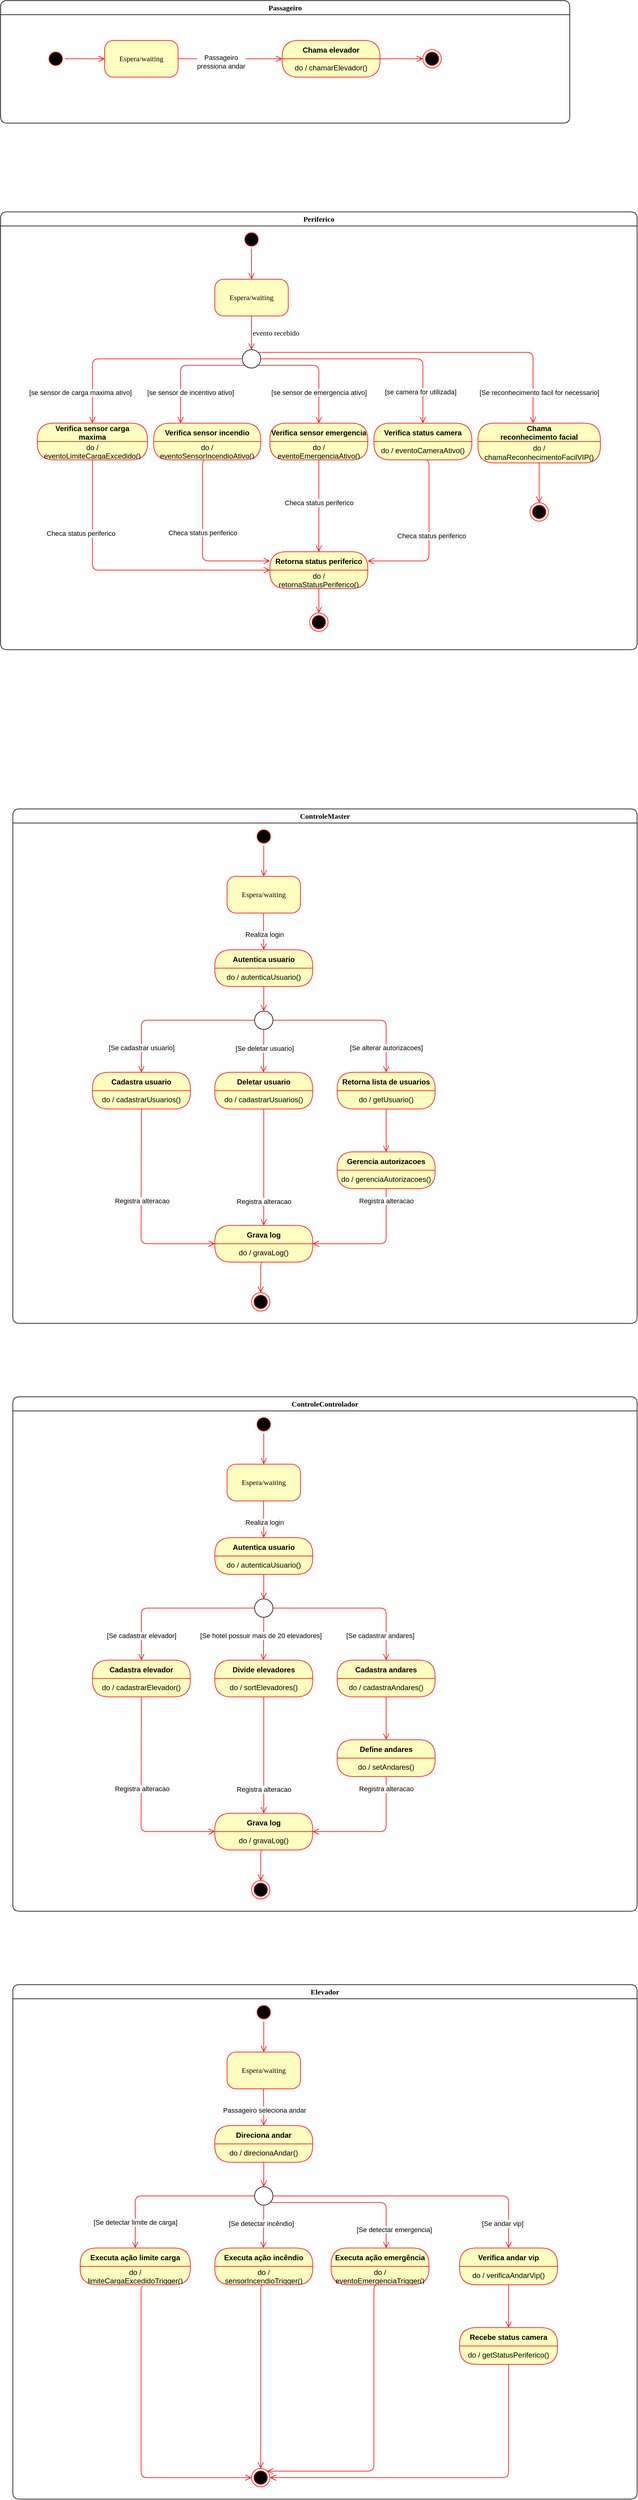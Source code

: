 <mxfile version="20.5.3" type="github">
  <diagram name="Page-1" id="58cdce13-f638-feb5-8d6f-7d28b1aa9fa0">
    <mxGraphModel dx="1580" dy="873" grid="1" gridSize="10" guides="1" tooltips="1" connect="1" arrows="1" fold="1" page="1" pageScale="1" pageWidth="1100" pageHeight="850" background="none" math="0" shadow="0">
      <root>
        <mxCell id="0" />
        <mxCell id="1" parent="0" />
        <mxCell id="2a3bc250acf0617d-7" value="Passageiro" style="swimlane;whiteSpace=wrap;html=1;rounded=1;shadow=0;comic=0;labelBackgroundColor=none;strokeWidth=1;fontFamily=Verdana;fontSize=12;align=center;" parent="1" vertex="1">
          <mxGeometry x="30" y="80" width="930" height="200" as="geometry" />
        </mxCell>
        <mxCell id="3cde6dad864a17aa-10" style="edgeStyle=elbowEdgeStyle;html=1;labelBackgroundColor=none;endArrow=open;endSize=8;strokeColor=#ff0000;fontFamily=Verdana;fontSize=12;align=left;entryX=0;entryY=0;entryDx=0;entryDy=0;exitX=1;exitY=0.5;exitDx=0;exitDy=0;" parent="2a3bc250acf0617d-7" source="382b91b5511bd0f7-8" target="5N1Jh_mJcGzB7-IhU5iu-3" edge="1">
          <mxGeometry relative="1" as="geometry">
            <mxPoint x="460" y="95" as="targetPoint" />
          </mxGeometry>
        </mxCell>
        <mxCell id="5N1Jh_mJcGzB7-IhU5iu-5" value="Passageiro&lt;br&gt;pressiona andar" style="edgeLabel;html=1;align=center;verticalAlign=middle;resizable=0;points=[];" vertex="1" connectable="0" parent="3cde6dad864a17aa-10">
          <mxGeometry x="-0.36" y="-4" relative="1" as="geometry">
            <mxPoint x="15" y="1" as="offset" />
          </mxGeometry>
        </mxCell>
        <mxCell id="382b91b5511bd0f7-8" value="Espera/waiting" style="rounded=1;whiteSpace=wrap;html=1;arcSize=24;fillColor=#ffffc0;strokeColor=#ff0000;shadow=0;comic=0;labelBackgroundColor=none;fontFamily=Verdana;fontSize=12;fontColor=#000000;align=center;" parent="2a3bc250acf0617d-7" vertex="1">
          <mxGeometry x="170" y="65" width="120" height="60" as="geometry" />
        </mxCell>
        <mxCell id="24f968d109e7d6b4-3" value="" style="ellipse;html=1;shape=endState;fillColor=#000000;strokeColor=#ff0000;rounded=1;shadow=0;comic=0;labelBackgroundColor=none;fontFamily=Verdana;fontSize=12;fontColor=#000000;align=center;" parent="2a3bc250acf0617d-7" vertex="1">
          <mxGeometry x="690" y="80" width="30" height="30" as="geometry" />
        </mxCell>
        <mxCell id="3cde6dad864a17aa-9" style="edgeStyle=elbowEdgeStyle;html=1;labelBackgroundColor=none;endArrow=open;endSize=8;strokeColor=#ff0000;fontFamily=Verdana;fontSize=12;align=left;" parent="2a3bc250acf0617d-7" source="2a3bc250acf0617d-3" target="382b91b5511bd0f7-8" edge="1">
          <mxGeometry relative="1" as="geometry" />
        </mxCell>
        <mxCell id="2a3bc250acf0617d-3" value="" style="ellipse;html=1;shape=startState;fillColor=#000000;strokeColor=#ff0000;rounded=1;shadow=0;comic=0;labelBackgroundColor=none;fontFamily=Verdana;fontSize=12;fontColor=#000000;align=center;direction=south;" parent="2a3bc250acf0617d-7" vertex="1">
          <mxGeometry x="75" y="80" width="30" height="30" as="geometry" />
        </mxCell>
        <mxCell id="3cde6dad864a17aa-12" style="edgeStyle=elbowEdgeStyle;html=1;labelBackgroundColor=none;endArrow=open;endSize=8;strokeColor=#ff0000;fontFamily=Verdana;fontSize=12;align=left;exitX=1;exitY=0;exitDx=0;exitDy=0;" parent="2a3bc250acf0617d-7" source="5N1Jh_mJcGzB7-IhU5iu-3" target="24f968d109e7d6b4-3" edge="1">
          <mxGeometry relative="1" as="geometry">
            <mxPoint x="820" y="95" as="sourcePoint" />
          </mxGeometry>
        </mxCell>
        <mxCell id="5N1Jh_mJcGzB7-IhU5iu-2" value="Chama elevador" style="swimlane;fontStyle=1;align=center;verticalAlign=middle;childLayout=stackLayout;horizontal=1;startSize=30;horizontalStack=0;resizeParent=0;resizeLast=1;container=0;fontColor=#000000;collapsible=0;rounded=1;arcSize=30;strokeColor=#ff0000;fillColor=#ffffc0;swimlaneFillColor=#ffffc0;dropTarget=0;" vertex="1" parent="2a3bc250acf0617d-7">
          <mxGeometry x="460" y="65" width="160" height="60" as="geometry" />
        </mxCell>
        <mxCell id="5N1Jh_mJcGzB7-IhU5iu-3" value="do / chamarElevador()" style="text;html=1;strokeColor=none;fillColor=none;align=center;verticalAlign=middle;spacingLeft=4;spacingRight=4;whiteSpace=wrap;overflow=hidden;rotatable=0;fontColor=#000000;" vertex="1" parent="5N1Jh_mJcGzB7-IhU5iu-2">
          <mxGeometry y="30" width="160" height="30" as="geometry" />
        </mxCell>
        <mxCell id="5N1Jh_mJcGzB7-IhU5iu-7" value="Periferico" style="swimlane;whiteSpace=wrap;html=1;rounded=1;shadow=0;comic=0;labelBackgroundColor=none;strokeWidth=1;fontFamily=Verdana;fontSize=12;align=center;" vertex="1" parent="1">
          <mxGeometry x="30" y="425" width="1040" height="715" as="geometry" />
        </mxCell>
        <mxCell id="5N1Jh_mJcGzB7-IhU5iu-10" value="Espera/waiting" style="rounded=1;whiteSpace=wrap;html=1;arcSize=24;fillColor=#ffffc0;strokeColor=#ff0000;shadow=0;comic=0;labelBackgroundColor=none;fontFamily=Verdana;fontSize=12;fontColor=#000000;align=center;" vertex="1" parent="5N1Jh_mJcGzB7-IhU5iu-7">
          <mxGeometry x="350" y="110" width="120" height="60" as="geometry" />
        </mxCell>
        <mxCell id="5N1Jh_mJcGzB7-IhU5iu-12" style="edgeStyle=elbowEdgeStyle;html=1;labelBackgroundColor=none;endArrow=open;endSize=8;strokeColor=#ff0000;fontFamily=Verdana;fontSize=12;align=left;" edge="1" parent="5N1Jh_mJcGzB7-IhU5iu-7" source="5N1Jh_mJcGzB7-IhU5iu-13" target="5N1Jh_mJcGzB7-IhU5iu-10">
          <mxGeometry relative="1" as="geometry" />
        </mxCell>
        <mxCell id="5N1Jh_mJcGzB7-IhU5iu-13" value="" style="ellipse;html=1;shape=startState;fillColor=#000000;strokeColor=#ff0000;rounded=1;shadow=0;comic=0;labelBackgroundColor=none;fontFamily=Verdana;fontSize=12;fontColor=#000000;align=center;direction=south;" vertex="1" parent="5N1Jh_mJcGzB7-IhU5iu-7">
          <mxGeometry x="395" y="30" width="30" height="30" as="geometry" />
        </mxCell>
        <mxCell id="5N1Jh_mJcGzB7-IhU5iu-17" value="evento recebido" style="edgeStyle=elbowEdgeStyle;html=1;labelBackgroundColor=none;endArrow=open;endSize=8;strokeColor=#ff0000;fontFamily=Verdana;fontSize=12;align=left;exitX=0.5;exitY=1;exitDx=0;exitDy=0;entryX=0.5;entryY=0;entryDx=0;entryDy=0;" edge="1" parent="5N1Jh_mJcGzB7-IhU5iu-7" source="5N1Jh_mJcGzB7-IhU5iu-10" target="5N1Jh_mJcGzB7-IhU5iu-20">
          <mxGeometry relative="1" as="geometry">
            <mxPoint x="409.5" y="190" as="sourcePoint" />
            <mxPoint x="409.5" y="240" as="targetPoint" />
            <mxPoint as="offset" />
          </mxGeometry>
        </mxCell>
        <mxCell id="5N1Jh_mJcGzB7-IhU5iu-20" value="" style="ellipse;whiteSpace=wrap;html=1;aspect=fixed;" vertex="1" parent="5N1Jh_mJcGzB7-IhU5iu-7">
          <mxGeometry x="395" y="225" width="30" height="30" as="geometry" />
        </mxCell>
        <mxCell id="5N1Jh_mJcGzB7-IhU5iu-21" style="edgeStyle=elbowEdgeStyle;html=1;labelBackgroundColor=none;endArrow=open;endSize=8;strokeColor=#ff0000;fontFamily=Verdana;fontSize=12;align=left;exitX=0;exitY=0.5;exitDx=0;exitDy=0;entryX=0.5;entryY=0;entryDx=0;entryDy=0;" edge="1" parent="5N1Jh_mJcGzB7-IhU5iu-7" source="5N1Jh_mJcGzB7-IhU5iu-20" target="5N1Jh_mJcGzB7-IhU5iu-25">
          <mxGeometry relative="1" as="geometry">
            <mxPoint x="250" y="212.5" as="sourcePoint" />
            <mxPoint x="260" y="285" as="targetPoint" />
            <Array as="points">
              <mxPoint x="150" y="295" />
            </Array>
          </mxGeometry>
        </mxCell>
        <mxCell id="5N1Jh_mJcGzB7-IhU5iu-33" value="[se sensor de carga maxima ativo]" style="edgeLabel;html=1;align=center;verticalAlign=middle;resizable=0;points=[];" vertex="1" connectable="0" parent="5N1Jh_mJcGzB7-IhU5iu-21">
          <mxGeometry x="0.485" y="-1" relative="1" as="geometry">
            <mxPoint x="-19" y="40" as="offset" />
          </mxGeometry>
        </mxCell>
        <mxCell id="5N1Jh_mJcGzB7-IhU5iu-22" style="edgeStyle=elbowEdgeStyle;html=1;labelBackgroundColor=none;endArrow=open;endSize=8;strokeColor=#ff0000;fontFamily=Verdana;fontSize=12;align=left;exitX=1;exitY=0.5;exitDx=0;exitDy=0;entryX=0.5;entryY=0;entryDx=0;entryDy=0;" edge="1" parent="5N1Jh_mJcGzB7-IhU5iu-7" source="5N1Jh_mJcGzB7-IhU5iu-20" target="5N1Jh_mJcGzB7-IhU5iu-31">
          <mxGeometry relative="1" as="geometry">
            <mxPoint x="510" y="255" as="sourcePoint" />
            <mxPoint x="700" y="335" as="targetPoint" />
            <Array as="points">
              <mxPoint x="690" y="245" />
            </Array>
          </mxGeometry>
        </mxCell>
        <mxCell id="5N1Jh_mJcGzB7-IhU5iu-23" style="edgeStyle=elbowEdgeStyle;html=1;labelBackgroundColor=none;endArrow=open;endSize=8;strokeColor=#ff0000;fontFamily=Verdana;fontSize=12;align=left;exitX=0;exitY=1;exitDx=0;exitDy=0;entryX=0.25;entryY=0;entryDx=0;entryDy=0;" edge="1" parent="5N1Jh_mJcGzB7-IhU5iu-7" source="5N1Jh_mJcGzB7-IhU5iu-20" target="5N1Jh_mJcGzB7-IhU5iu-27">
          <mxGeometry relative="1" as="geometry">
            <mxPoint x="360" y="275" as="sourcePoint" />
            <mxPoint x="350" y="335" as="targetPoint" />
            <Array as="points">
              <mxPoint x="294" y="305" />
            </Array>
          </mxGeometry>
        </mxCell>
        <mxCell id="5N1Jh_mJcGzB7-IhU5iu-24" style="edgeStyle=elbowEdgeStyle;html=1;labelBackgroundColor=none;endArrow=open;endSize=8;strokeColor=#ff0000;fontFamily=Verdana;fontSize=12;align=left;exitX=1;exitY=1;exitDx=0;exitDy=0;entryX=0.5;entryY=0;entryDx=0;entryDy=0;" edge="1" parent="5N1Jh_mJcGzB7-IhU5iu-7" source="5N1Jh_mJcGzB7-IhU5iu-20" target="5N1Jh_mJcGzB7-IhU5iu-29">
          <mxGeometry relative="1" as="geometry">
            <mxPoint x="450" y="275" as="sourcePoint" />
            <mxPoint x="450" y="330" as="targetPoint" />
            <Array as="points">
              <mxPoint x="520" y="295" />
            </Array>
          </mxGeometry>
        </mxCell>
        <mxCell id="5N1Jh_mJcGzB7-IhU5iu-25" value="Verifica sensor carga&#xa;maxima" style="swimlane;fontStyle=1;align=center;verticalAlign=middle;childLayout=stackLayout;horizontal=1;startSize=30;horizontalStack=0;resizeParent=0;resizeLast=1;container=0;fontColor=#000000;collapsible=0;rounded=1;arcSize=30;strokeColor=#ff0000;fillColor=#ffffc0;swimlaneFillColor=#ffffc0;dropTarget=0;" vertex="1" parent="5N1Jh_mJcGzB7-IhU5iu-7">
          <mxGeometry x="60" y="345" width="180" height="60" as="geometry" />
        </mxCell>
        <mxCell id="5N1Jh_mJcGzB7-IhU5iu-26" value="do / eventoLimiteCargaExcedido()" style="text;html=1;strokeColor=none;fillColor=none;align=center;verticalAlign=middle;spacingLeft=4;spacingRight=4;whiteSpace=wrap;overflow=hidden;rotatable=0;fontColor=#000000;" vertex="1" parent="5N1Jh_mJcGzB7-IhU5iu-25">
          <mxGeometry y="30" width="180" height="30" as="geometry" />
        </mxCell>
        <mxCell id="5N1Jh_mJcGzB7-IhU5iu-27" value="Verifica sensor incendio" style="swimlane;fontStyle=1;align=center;verticalAlign=middle;childLayout=stackLayout;horizontal=1;startSize=30;horizontalStack=0;resizeParent=0;resizeLast=1;container=0;fontColor=#000000;collapsible=0;rounded=1;arcSize=30;strokeColor=#ff0000;fillColor=#ffffc0;swimlaneFillColor=#ffffc0;dropTarget=0;" vertex="1" parent="5N1Jh_mJcGzB7-IhU5iu-7">
          <mxGeometry x="250" y="345" width="175" height="60" as="geometry" />
        </mxCell>
        <mxCell id="5N1Jh_mJcGzB7-IhU5iu-28" value="do / eventoSensorIncendioAtivo()" style="text;html=1;strokeColor=none;fillColor=none;align=center;verticalAlign=middle;spacingLeft=4;spacingRight=4;whiteSpace=wrap;overflow=hidden;rotatable=0;fontColor=#000000;" vertex="1" parent="5N1Jh_mJcGzB7-IhU5iu-27">
          <mxGeometry y="30" width="175" height="30" as="geometry" />
        </mxCell>
        <mxCell id="5N1Jh_mJcGzB7-IhU5iu-29" value="Verifica sensor emergencia" style="swimlane;fontStyle=1;align=center;verticalAlign=middle;childLayout=stackLayout;horizontal=1;startSize=30;horizontalStack=0;resizeParent=0;resizeLast=1;container=0;fontColor=#000000;collapsible=0;rounded=1;arcSize=30;strokeColor=#ff0000;fillColor=#ffffc0;swimlaneFillColor=#ffffc0;dropTarget=0;" vertex="1" parent="5N1Jh_mJcGzB7-IhU5iu-7">
          <mxGeometry x="440" y="345" width="160" height="60" as="geometry" />
        </mxCell>
        <mxCell id="5N1Jh_mJcGzB7-IhU5iu-30" value="do / eventoEmergenciaAtivo()" style="text;html=1;strokeColor=none;fillColor=none;align=center;verticalAlign=middle;spacingLeft=4;spacingRight=4;whiteSpace=wrap;overflow=hidden;rotatable=0;fontColor=#000000;" vertex="1" parent="5N1Jh_mJcGzB7-IhU5iu-29">
          <mxGeometry y="30" width="160" height="30" as="geometry" />
        </mxCell>
        <mxCell id="5N1Jh_mJcGzB7-IhU5iu-31" value="Verifica status camera" style="swimlane;fontStyle=1;align=center;verticalAlign=middle;childLayout=stackLayout;horizontal=1;startSize=30;horizontalStack=0;resizeParent=0;resizeLast=1;container=0;fontColor=#000000;collapsible=0;rounded=1;arcSize=30;strokeColor=#ff0000;fillColor=#ffffc0;swimlaneFillColor=#ffffc0;dropTarget=0;" vertex="1" parent="5N1Jh_mJcGzB7-IhU5iu-7">
          <mxGeometry x="610" y="345" width="160" height="60" as="geometry" />
        </mxCell>
        <mxCell id="5N1Jh_mJcGzB7-IhU5iu-32" value="do / eventoCameraAtivo()" style="text;html=1;strokeColor=none;fillColor=none;align=center;verticalAlign=middle;spacingLeft=4;spacingRight=4;whiteSpace=wrap;overflow=hidden;rotatable=0;fontColor=#000000;" vertex="1" parent="5N1Jh_mJcGzB7-IhU5iu-31">
          <mxGeometry y="30" width="160" height="30" as="geometry" />
        </mxCell>
        <mxCell id="5N1Jh_mJcGzB7-IhU5iu-34" value="[se sensor de incentivo ativo]" style="edgeLabel;html=1;align=center;verticalAlign=middle;resizable=0;points=[];" vertex="1" connectable="0" parent="5N1Jh_mJcGzB7-IhU5iu-7">
          <mxGeometry x="310" y="295" as="geometry" />
        </mxCell>
        <mxCell id="5N1Jh_mJcGzB7-IhU5iu-35" value="[se sensor de emergencia ativo]" style="edgeLabel;html=1;align=center;verticalAlign=middle;resizable=0;points=[];" vertex="1" connectable="0" parent="5N1Jh_mJcGzB7-IhU5iu-7">
          <mxGeometry x="520" y="295" as="geometry" />
        </mxCell>
        <mxCell id="5N1Jh_mJcGzB7-IhU5iu-36" value="[se camera for utilizada]" style="edgeLabel;html=1;align=center;verticalAlign=middle;resizable=0;points=[];" vertex="1" connectable="0" parent="5N1Jh_mJcGzB7-IhU5iu-7">
          <mxGeometry x="670" y="255" as="geometry">
            <mxPoint x="16" y="39" as="offset" />
          </mxGeometry>
        </mxCell>
        <mxCell id="5N1Jh_mJcGzB7-IhU5iu-37" style="edgeStyle=elbowEdgeStyle;html=1;labelBackgroundColor=none;endArrow=open;endSize=8;strokeColor=#ff0000;fontFamily=Verdana;fontSize=12;align=left;exitX=0.5;exitY=1;exitDx=0;exitDy=0;entryX=0;entryY=0;entryDx=0;entryDy=0;" edge="1" parent="5N1Jh_mJcGzB7-IhU5iu-7" source="5N1Jh_mJcGzB7-IhU5iu-26" target="5N1Jh_mJcGzB7-IhU5iu-47">
          <mxGeometry relative="1" as="geometry">
            <mxPoint x="160" y="445" as="sourcePoint" />
            <mxPoint x="150" y="555" as="targetPoint" />
            <Array as="points">
              <mxPoint x="150" y="515" />
            </Array>
          </mxGeometry>
        </mxCell>
        <mxCell id="5N1Jh_mJcGzB7-IhU5iu-132" value="Checa status periferico" style="edgeLabel;html=1;align=center;verticalAlign=middle;resizable=0;points=[];" vertex="1" connectable="0" parent="5N1Jh_mJcGzB7-IhU5iu-37">
          <mxGeometry x="-0.16" y="-2" relative="1" as="geometry">
            <mxPoint x="-37" y="-62" as="offset" />
          </mxGeometry>
        </mxCell>
        <mxCell id="5N1Jh_mJcGzB7-IhU5iu-38" style="edgeStyle=elbowEdgeStyle;html=1;labelBackgroundColor=none;endArrow=open;endSize=8;strokeColor=#ff0000;fontFamily=Verdana;fontSize=12;align=left;exitX=0.5;exitY=1;exitDx=0;exitDy=0;entryX=0;entryY=0.25;entryDx=0;entryDy=0;" edge="1" parent="5N1Jh_mJcGzB7-IhU5iu-7" source="5N1Jh_mJcGzB7-IhU5iu-28" target="5N1Jh_mJcGzB7-IhU5iu-46">
          <mxGeometry relative="1" as="geometry">
            <mxPoint x="350" y="405" as="sourcePoint" />
            <mxPoint x="337.5" y="555" as="targetPoint" />
            <Array as="points">
              <mxPoint x="330" y="495" />
            </Array>
          </mxGeometry>
        </mxCell>
        <mxCell id="5N1Jh_mJcGzB7-IhU5iu-133" value="Checa status periferico" style="edgeLabel;html=1;align=center;verticalAlign=middle;resizable=0;points=[];" vertex="1" connectable="0" parent="5N1Jh_mJcGzB7-IhU5iu-38">
          <mxGeometry x="-0.172" y="4" relative="1" as="geometry">
            <mxPoint x="-4" y="9" as="offset" />
          </mxGeometry>
        </mxCell>
        <mxCell id="5N1Jh_mJcGzB7-IhU5iu-39" style="edgeStyle=elbowEdgeStyle;html=1;labelBackgroundColor=none;endArrow=open;endSize=8;strokeColor=#ff0000;fontFamily=Verdana;fontSize=12;align=left;exitX=0.5;exitY=1;exitDx=0;exitDy=0;entryX=0.5;entryY=0;entryDx=0;entryDy=0;" edge="1" parent="5N1Jh_mJcGzB7-IhU5iu-7" source="5N1Jh_mJcGzB7-IhU5iu-30" target="5N1Jh_mJcGzB7-IhU5iu-46">
          <mxGeometry relative="1" as="geometry">
            <mxPoint x="530" y="405" as="sourcePoint" />
            <mxPoint x="520" y="535" as="targetPoint" />
          </mxGeometry>
        </mxCell>
        <mxCell id="5N1Jh_mJcGzB7-IhU5iu-134" value="Checa status periferico" style="edgeLabel;html=1;align=center;verticalAlign=middle;resizable=0;points=[];" vertex="1" connectable="0" parent="5N1Jh_mJcGzB7-IhU5iu-39">
          <mxGeometry x="-0.227" relative="1" as="geometry">
            <mxPoint y="12" as="offset" />
          </mxGeometry>
        </mxCell>
        <mxCell id="5N1Jh_mJcGzB7-IhU5iu-40" style="edgeStyle=elbowEdgeStyle;html=1;labelBackgroundColor=none;endArrow=open;endSize=8;strokeColor=#ff0000;fontFamily=Verdana;fontSize=12;align=left;exitX=0.5;exitY=1;exitDx=0;exitDy=0;entryX=1;entryY=0.25;entryDx=0;entryDy=0;" edge="1" parent="5N1Jh_mJcGzB7-IhU5iu-7" source="5N1Jh_mJcGzB7-IhU5iu-32" target="5N1Jh_mJcGzB7-IhU5iu-46">
          <mxGeometry relative="1" as="geometry">
            <mxPoint x="700" y="415" as="sourcePoint" />
            <mxPoint x="700" y="555" as="targetPoint" />
            <Array as="points">
              <mxPoint x="700" y="485" />
            </Array>
          </mxGeometry>
        </mxCell>
        <mxCell id="5N1Jh_mJcGzB7-IhU5iu-135" value="Checa status periferico" style="edgeLabel;html=1;align=center;verticalAlign=middle;resizable=0;points=[];" vertex="1" connectable="0" parent="5N1Jh_mJcGzB7-IhU5iu-40">
          <mxGeometry x="-0.025" y="4" relative="1" as="geometry">
            <mxPoint as="offset" />
          </mxGeometry>
        </mxCell>
        <mxCell id="5N1Jh_mJcGzB7-IhU5iu-46" value="Retorna status periferico" style="swimlane;fontStyle=1;align=center;verticalAlign=middle;childLayout=stackLayout;horizontal=1;startSize=30;horizontalStack=0;resizeParent=0;resizeLast=1;container=0;fontColor=#000000;collapsible=0;rounded=1;arcSize=30;strokeColor=#ff0000;fillColor=#ffffc0;swimlaneFillColor=#ffffc0;dropTarget=0;" vertex="1" parent="5N1Jh_mJcGzB7-IhU5iu-7">
          <mxGeometry x="440" y="555" width="160" height="60" as="geometry" />
        </mxCell>
        <mxCell id="5N1Jh_mJcGzB7-IhU5iu-47" value="do / retornaStatusPeriferico()" style="text;html=1;strokeColor=none;fillColor=none;align=center;verticalAlign=middle;spacingLeft=4;spacingRight=4;whiteSpace=wrap;overflow=hidden;rotatable=0;fontColor=#000000;" vertex="1" parent="5N1Jh_mJcGzB7-IhU5iu-46">
          <mxGeometry y="30" width="160" height="30" as="geometry" />
        </mxCell>
        <mxCell id="5N1Jh_mJcGzB7-IhU5iu-58" value="" style="ellipse;html=1;shape=endState;fillColor=#000000;strokeColor=#ff0000;rounded=1;shadow=0;comic=0;labelBackgroundColor=none;fontFamily=Verdana;fontSize=12;fontColor=#000000;align=center;" vertex="1" parent="5N1Jh_mJcGzB7-IhU5iu-7">
          <mxGeometry x="505" y="655" width="30" height="30" as="geometry" />
        </mxCell>
        <mxCell id="5N1Jh_mJcGzB7-IhU5iu-115" style="edgeStyle=elbowEdgeStyle;html=1;labelBackgroundColor=none;endArrow=open;endSize=8;strokeColor=#ff0000;fontFamily=Verdana;fontSize=12;align=left;entryX=0.5;entryY=0;entryDx=0;entryDy=0;" edge="1" parent="5N1Jh_mJcGzB7-IhU5iu-7">
          <mxGeometry relative="1" as="geometry">
            <mxPoint x="520" y="615" as="sourcePoint" />
            <mxPoint x="519.5" y="655" as="targetPoint" />
            <Array as="points">
              <mxPoint x="520" y="655" />
            </Array>
          </mxGeometry>
        </mxCell>
        <mxCell id="5N1Jh_mJcGzB7-IhU5iu-119" style="edgeStyle=elbowEdgeStyle;html=1;labelBackgroundColor=none;endArrow=open;endSize=8;strokeColor=#ff0000;fontFamily=Verdana;fontSize=12;align=left;entryX=0.5;entryY=0;entryDx=0;entryDy=0;exitX=1;exitY=0;exitDx=0;exitDy=0;" edge="1" parent="5N1Jh_mJcGzB7-IhU5iu-7" source="5N1Jh_mJcGzB7-IhU5iu-20">
          <mxGeometry relative="1" as="geometry">
            <mxPoint x="440" y="215" as="sourcePoint" />
            <mxPoint x="870" y="345" as="targetPoint" />
            <Array as="points">
              <mxPoint x="870" y="229" />
            </Array>
          </mxGeometry>
        </mxCell>
        <mxCell id="5N1Jh_mJcGzB7-IhU5iu-120" value="[Se reconhecimento facil for necessario]" style="edgeLabel;html=1;align=center;verticalAlign=middle;resizable=0;points=[];" vertex="1" connectable="0" parent="5N1Jh_mJcGzB7-IhU5iu-119">
          <mxGeometry x="0.695" y="-1" relative="1" as="geometry">
            <mxPoint x="11" y="36" as="offset" />
          </mxGeometry>
        </mxCell>
        <mxCell id="5N1Jh_mJcGzB7-IhU5iu-127" value="Chama &#xa;reconhecimento facial" style="swimlane;fontStyle=1;align=center;verticalAlign=middle;childLayout=stackLayout;horizontal=1;startSize=30;horizontalStack=0;resizeParent=0;resizeLast=1;container=0;fontColor=#000000;collapsible=0;rounded=1;arcSize=30;strokeColor=#ff0000;fillColor=#ffffc0;swimlaneFillColor=#ffffc0;dropTarget=0;" vertex="1" parent="5N1Jh_mJcGzB7-IhU5iu-7">
          <mxGeometry x="780" y="345" width="200" height="65" as="geometry" />
        </mxCell>
        <mxCell id="5N1Jh_mJcGzB7-IhU5iu-128" value="do / chamaReconhecimentoFacilVIP()" style="text;html=1;strokeColor=none;fillColor=none;align=center;verticalAlign=middle;spacingLeft=4;spacingRight=4;whiteSpace=wrap;overflow=hidden;rotatable=0;fontColor=#000000;" vertex="1" parent="5N1Jh_mJcGzB7-IhU5iu-127">
          <mxGeometry y="30" width="200" height="35" as="geometry" />
        </mxCell>
        <mxCell id="5N1Jh_mJcGzB7-IhU5iu-131" value="" style="ellipse;html=1;shape=endState;fillColor=#000000;strokeColor=#ff0000;rounded=1;shadow=0;comic=0;labelBackgroundColor=none;fontFamily=Verdana;fontSize=12;fontColor=#000000;align=center;" vertex="1" parent="5N1Jh_mJcGzB7-IhU5iu-7">
          <mxGeometry x="865" y="475" width="30" height="30" as="geometry" />
        </mxCell>
        <mxCell id="5N1Jh_mJcGzB7-IhU5iu-130" style="edgeStyle=elbowEdgeStyle;html=1;labelBackgroundColor=none;endArrow=open;endSize=8;strokeColor=#ff0000;fontFamily=Verdana;fontSize=12;align=left;exitX=0.5;exitY=1;exitDx=0;exitDy=0;" edge="1" parent="1" source="5N1Jh_mJcGzB7-IhU5iu-128">
          <mxGeometry relative="1" as="geometry">
            <mxPoint x="720" y="710" as="sourcePoint" />
            <mxPoint x="910" y="900" as="targetPoint" />
            <Array as="points">
              <mxPoint x="910" y="870" />
            </Array>
          </mxGeometry>
        </mxCell>
        <mxCell id="5N1Jh_mJcGzB7-IhU5iu-138" value="ControleMaster" style="swimlane;whiteSpace=wrap;html=1;rounded=1;shadow=0;comic=0;labelBackgroundColor=none;strokeWidth=1;fontFamily=Verdana;fontSize=12;align=center;" vertex="1" parent="1">
          <mxGeometry x="50" y="1400" width="1020" height="840" as="geometry" />
        </mxCell>
        <mxCell id="5N1Jh_mJcGzB7-IhU5iu-139" value="Espera/waiting" style="rounded=1;whiteSpace=wrap;html=1;arcSize=24;fillColor=#ffffc0;strokeColor=#ff0000;shadow=0;comic=0;labelBackgroundColor=none;fontFamily=Verdana;fontSize=12;fontColor=#000000;align=center;" vertex="1" parent="5N1Jh_mJcGzB7-IhU5iu-138">
          <mxGeometry x="350" y="110" width="120" height="60" as="geometry" />
        </mxCell>
        <mxCell id="5N1Jh_mJcGzB7-IhU5iu-140" style="edgeStyle=elbowEdgeStyle;html=1;labelBackgroundColor=none;endArrow=open;endSize=8;strokeColor=#ff0000;fontFamily=Verdana;fontSize=12;align=left;" edge="1" parent="5N1Jh_mJcGzB7-IhU5iu-138" source="5N1Jh_mJcGzB7-IhU5iu-141" target="5N1Jh_mJcGzB7-IhU5iu-139">
          <mxGeometry relative="1" as="geometry" />
        </mxCell>
        <mxCell id="5N1Jh_mJcGzB7-IhU5iu-141" value="" style="ellipse;html=1;shape=startState;fillColor=#000000;strokeColor=#ff0000;rounded=1;shadow=0;comic=0;labelBackgroundColor=none;fontFamily=Verdana;fontSize=12;fontColor=#000000;align=center;direction=south;" vertex="1" parent="5N1Jh_mJcGzB7-IhU5iu-138">
          <mxGeometry x="395" y="30" width="30" height="30" as="geometry" />
        </mxCell>
        <mxCell id="5N1Jh_mJcGzB7-IhU5iu-200" value="Autentica usuario" style="swimlane;fontStyle=1;align=center;verticalAlign=middle;childLayout=stackLayout;horizontal=1;startSize=30;horizontalStack=0;resizeParent=0;resizeLast=1;container=0;fontColor=#000000;collapsible=0;rounded=1;arcSize=30;strokeColor=#ff0000;fillColor=#ffffc0;swimlaneFillColor=#ffffc0;dropTarget=0;" vertex="1" parent="5N1Jh_mJcGzB7-IhU5iu-138">
          <mxGeometry x="330" y="230" width="160" height="60" as="geometry" />
        </mxCell>
        <mxCell id="5N1Jh_mJcGzB7-IhU5iu-201" value="do / autenticaUsuario()" style="text;html=1;strokeColor=none;fillColor=none;align=center;verticalAlign=middle;spacingLeft=4;spacingRight=4;whiteSpace=wrap;overflow=hidden;rotatable=0;fontColor=#000000;" vertex="1" parent="5N1Jh_mJcGzB7-IhU5iu-200">
          <mxGeometry y="30" width="160" height="30" as="geometry" />
        </mxCell>
        <mxCell id="5N1Jh_mJcGzB7-IhU5iu-202" style="edgeStyle=elbowEdgeStyle;html=1;labelBackgroundColor=none;endArrow=open;endSize=8;strokeColor=#ff0000;fontFamily=Verdana;fontSize=12;align=left;entryX=0.5;entryY=0;entryDx=0;entryDy=0;" edge="1" parent="5N1Jh_mJcGzB7-IhU5iu-138" target="5N1Jh_mJcGzB7-IhU5iu-200">
          <mxGeometry relative="1" as="geometry">
            <mxPoint x="409.58" y="170" as="sourcePoint" />
            <mxPoint x="409.58" y="220" as="targetPoint" />
          </mxGeometry>
        </mxCell>
        <mxCell id="5N1Jh_mJcGzB7-IhU5iu-203" value="Realiza login" style="edgeLabel;html=1;align=center;verticalAlign=middle;resizable=0;points=[];" vertex="1" connectable="0" parent="5N1Jh_mJcGzB7-IhU5iu-202">
          <mxGeometry x="0.172" y="1" relative="1" as="geometry">
            <mxPoint as="offset" />
          </mxGeometry>
        </mxCell>
        <mxCell id="5N1Jh_mJcGzB7-IhU5iu-205" value="Cadastra usuario" style="swimlane;fontStyle=1;align=center;verticalAlign=middle;childLayout=stackLayout;horizontal=1;startSize=30;horizontalStack=0;resizeParent=0;resizeLast=1;container=0;fontColor=#000000;collapsible=0;rounded=1;arcSize=30;strokeColor=#ff0000;fillColor=#ffffc0;swimlaneFillColor=#ffffc0;dropTarget=0;" vertex="1" parent="5N1Jh_mJcGzB7-IhU5iu-138">
          <mxGeometry x="130" y="430" width="160" height="60" as="geometry" />
        </mxCell>
        <mxCell id="5N1Jh_mJcGzB7-IhU5iu-206" value="do / cadastrarUsuarios()" style="text;html=1;strokeColor=none;fillColor=none;align=center;verticalAlign=middle;spacingLeft=4;spacingRight=4;whiteSpace=wrap;overflow=hidden;rotatable=0;fontColor=#000000;" vertex="1" parent="5N1Jh_mJcGzB7-IhU5iu-205">
          <mxGeometry y="30" width="160" height="30" as="geometry" />
        </mxCell>
        <mxCell id="5N1Jh_mJcGzB7-IhU5iu-210" value="" style="ellipse;whiteSpace=wrap;html=1;aspect=fixed;" vertex="1" parent="5N1Jh_mJcGzB7-IhU5iu-138">
          <mxGeometry x="395" y="330" width="30" height="30" as="geometry" />
        </mxCell>
        <mxCell id="5N1Jh_mJcGzB7-IhU5iu-216" style="edgeStyle=elbowEdgeStyle;html=1;labelBackgroundColor=none;endArrow=open;endSize=8;strokeColor=#ff0000;fontFamily=Verdana;fontSize=12;align=left;" edge="1" parent="5N1Jh_mJcGzB7-IhU5iu-138">
          <mxGeometry relative="1" as="geometry">
            <mxPoint x="410" y="290" as="sourcePoint" />
            <mxPoint x="410" y="330" as="targetPoint" />
          </mxGeometry>
        </mxCell>
        <mxCell id="5N1Jh_mJcGzB7-IhU5iu-218" value="Deletar usuario" style="swimlane;fontStyle=1;align=center;verticalAlign=middle;childLayout=stackLayout;horizontal=1;startSize=30;horizontalStack=0;resizeParent=0;resizeLast=1;container=0;fontColor=#000000;collapsible=0;rounded=1;arcSize=30;strokeColor=#ff0000;fillColor=#ffffc0;swimlaneFillColor=#ffffc0;dropTarget=0;" vertex="1" parent="5N1Jh_mJcGzB7-IhU5iu-138">
          <mxGeometry x="330" y="430" width="160" height="60" as="geometry" />
        </mxCell>
        <mxCell id="5N1Jh_mJcGzB7-IhU5iu-219" value="do / cadastrarUsuarios()" style="text;html=1;strokeColor=none;fillColor=none;align=center;verticalAlign=middle;spacingLeft=4;spacingRight=4;whiteSpace=wrap;overflow=hidden;rotatable=0;fontColor=#000000;" vertex="1" parent="5N1Jh_mJcGzB7-IhU5iu-218">
          <mxGeometry y="30" width="160" height="30" as="geometry" />
        </mxCell>
        <mxCell id="5N1Jh_mJcGzB7-IhU5iu-221" style="edgeStyle=elbowEdgeStyle;html=1;labelBackgroundColor=none;endArrow=open;endSize=8;strokeColor=#ff0000;fontFamily=Verdana;fontSize=12;align=left;entryX=0.5;entryY=0;entryDx=0;entryDy=0;" edge="1" parent="5N1Jh_mJcGzB7-IhU5iu-138" target="5N1Jh_mJcGzB7-IhU5iu-218">
          <mxGeometry relative="1" as="geometry">
            <mxPoint x="410" y="360" as="sourcePoint" />
            <mxPoint x="409.5" y="410" as="targetPoint" />
            <Array as="points">
              <mxPoint x="409.5" y="390" />
            </Array>
          </mxGeometry>
        </mxCell>
        <mxCell id="5N1Jh_mJcGzB7-IhU5iu-222" value="[Se deletar usuario]" style="edgeLabel;html=1;align=center;verticalAlign=middle;resizable=0;points=[];" vertex="1" connectable="0" parent="5N1Jh_mJcGzB7-IhU5iu-221">
          <mxGeometry x="0.49" y="2" relative="1" as="geometry">
            <mxPoint x="-1" y="-22" as="offset" />
          </mxGeometry>
        </mxCell>
        <mxCell id="5N1Jh_mJcGzB7-IhU5iu-204" style="edgeStyle=elbowEdgeStyle;html=1;labelBackgroundColor=none;endArrow=open;endSize=8;strokeColor=#ff0000;fontFamily=Verdana;fontSize=12;align=left;entryX=0.5;entryY=0;entryDx=0;entryDy=0;exitX=0;exitY=0.5;exitDx=0;exitDy=0;" edge="1" parent="5N1Jh_mJcGzB7-IhU5iu-138" source="5N1Jh_mJcGzB7-IhU5iu-210" target="5N1Jh_mJcGzB7-IhU5iu-205">
          <mxGeometry relative="1" as="geometry">
            <mxPoint x="320" y="350" as="sourcePoint" />
            <mxPoint x="230" y="380" as="targetPoint" />
            <Array as="points">
              <mxPoint x="210" y="390" />
            </Array>
          </mxGeometry>
        </mxCell>
        <mxCell id="5N1Jh_mJcGzB7-IhU5iu-207" value="[Se cadastrar usuario]" style="edgeLabel;html=1;align=center;verticalAlign=middle;resizable=0;points=[];" vertex="1" connectable="0" parent="5N1Jh_mJcGzB7-IhU5iu-204">
          <mxGeometry x="0.49" y="2" relative="1" as="geometry">
            <mxPoint x="-2" y="29" as="offset" />
          </mxGeometry>
        </mxCell>
        <mxCell id="5N1Jh_mJcGzB7-IhU5iu-223" style="edgeStyle=elbowEdgeStyle;html=1;labelBackgroundColor=none;endArrow=open;endSize=8;strokeColor=#ff0000;fontFamily=Verdana;fontSize=12;align=left;exitX=1;exitY=0.5;exitDx=0;exitDy=0;entryX=0.5;entryY=0;entryDx=0;entryDy=0;" edge="1" parent="5N1Jh_mJcGzB7-IhU5iu-138" source="5N1Jh_mJcGzB7-IhU5iu-210" target="5N1Jh_mJcGzB7-IhU5iu-225">
          <mxGeometry relative="1" as="geometry">
            <mxPoint x="735" y="360" as="sourcePoint" />
            <mxPoint x="610" y="440" as="targetPoint" />
            <Array as="points">
              <mxPoint x="610" y="380" />
              <mxPoint x="680" y="380" />
              <mxPoint x="550" y="405" />
            </Array>
          </mxGeometry>
        </mxCell>
        <mxCell id="5N1Jh_mJcGzB7-IhU5iu-224" value="[Se alterar autorizacoes]" style="edgeLabel;html=1;align=center;verticalAlign=middle;resizable=0;points=[];" vertex="1" connectable="0" parent="5N1Jh_mJcGzB7-IhU5iu-223">
          <mxGeometry x="0.49" y="2" relative="1" as="geometry">
            <mxPoint x="-2" y="29" as="offset" />
          </mxGeometry>
        </mxCell>
        <mxCell id="5N1Jh_mJcGzB7-IhU5iu-225" value="Retorna lista de usuarios" style="swimlane;fontStyle=1;align=center;verticalAlign=middle;childLayout=stackLayout;horizontal=1;startSize=30;horizontalStack=0;resizeParent=0;resizeLast=1;container=0;fontColor=#000000;collapsible=0;rounded=1;arcSize=30;strokeColor=#ff0000;fillColor=#ffffc0;swimlaneFillColor=#ffffc0;dropTarget=0;" vertex="1" parent="5N1Jh_mJcGzB7-IhU5iu-138">
          <mxGeometry x="530" y="430" width="160" height="60" as="geometry" />
        </mxCell>
        <mxCell id="5N1Jh_mJcGzB7-IhU5iu-226" value="do / getUsuario()" style="text;html=1;strokeColor=none;fillColor=none;align=center;verticalAlign=middle;spacingLeft=4;spacingRight=4;whiteSpace=wrap;overflow=hidden;rotatable=0;fontColor=#000000;" vertex="1" parent="5N1Jh_mJcGzB7-IhU5iu-225">
          <mxGeometry y="30" width="160" height="30" as="geometry" />
        </mxCell>
        <mxCell id="5N1Jh_mJcGzB7-IhU5iu-227" style="edgeStyle=elbowEdgeStyle;html=1;labelBackgroundColor=none;endArrow=open;endSize=8;strokeColor=#ff0000;fontFamily=Verdana;fontSize=12;align=left;exitX=0.5;exitY=1;exitDx=0;exitDy=0;" edge="1" parent="5N1Jh_mJcGzB7-IhU5iu-138" source="5N1Jh_mJcGzB7-IhU5iu-226">
          <mxGeometry relative="1" as="geometry">
            <mxPoint x="609.5" y="510" as="sourcePoint" />
            <mxPoint x="609.5" y="560" as="targetPoint" />
            <Array as="points">
              <mxPoint x="610" y="560" />
            </Array>
          </mxGeometry>
        </mxCell>
        <mxCell id="5N1Jh_mJcGzB7-IhU5iu-229" value="Gerencia autorizacoes" style="swimlane;fontStyle=1;align=center;verticalAlign=middle;childLayout=stackLayout;horizontal=1;startSize=30;horizontalStack=0;resizeParent=0;resizeLast=1;container=0;fontColor=#000000;collapsible=0;rounded=1;arcSize=30;strokeColor=#ff0000;fillColor=#ffffc0;swimlaneFillColor=#ffffc0;dropTarget=0;" vertex="1" parent="5N1Jh_mJcGzB7-IhU5iu-138">
          <mxGeometry x="530" y="560" width="160" height="60" as="geometry" />
        </mxCell>
        <mxCell id="5N1Jh_mJcGzB7-IhU5iu-230" value="do / gerenciaAutorizacoes()" style="text;html=1;strokeColor=none;fillColor=none;align=center;verticalAlign=middle;spacingLeft=4;spacingRight=4;whiteSpace=wrap;overflow=hidden;rotatable=0;fontColor=#000000;" vertex="1" parent="5N1Jh_mJcGzB7-IhU5iu-229">
          <mxGeometry y="30" width="160" height="30" as="geometry" />
        </mxCell>
        <mxCell id="5N1Jh_mJcGzB7-IhU5iu-231" value="Grava log" style="swimlane;fontStyle=1;align=center;verticalAlign=middle;childLayout=stackLayout;horizontal=1;startSize=30;horizontalStack=0;resizeParent=0;resizeLast=1;container=0;fontColor=#000000;collapsible=0;rounded=1;arcSize=30;strokeColor=#ff0000;fillColor=#ffffc0;swimlaneFillColor=#ffffc0;dropTarget=0;" vertex="1" parent="5N1Jh_mJcGzB7-IhU5iu-138">
          <mxGeometry x="330" y="680" width="160" height="60" as="geometry" />
        </mxCell>
        <mxCell id="5N1Jh_mJcGzB7-IhU5iu-232" value="do / gravaLog()" style="text;html=1;strokeColor=none;fillColor=none;align=center;verticalAlign=middle;spacingLeft=4;spacingRight=4;whiteSpace=wrap;overflow=hidden;rotatable=0;fontColor=#000000;" vertex="1" parent="5N1Jh_mJcGzB7-IhU5iu-231">
          <mxGeometry y="30" width="160" height="30" as="geometry" />
        </mxCell>
        <mxCell id="5N1Jh_mJcGzB7-IhU5iu-233" style="edgeStyle=elbowEdgeStyle;html=1;labelBackgroundColor=none;endArrow=open;endSize=8;strokeColor=#ff0000;fontFamily=Verdana;fontSize=12;align=left;exitX=0.5;exitY=1;exitDx=0;exitDy=0;entryX=0.5;entryY=0;entryDx=0;entryDy=0;" edge="1" parent="5N1Jh_mJcGzB7-IhU5iu-138" source="5N1Jh_mJcGzB7-IhU5iu-219" target="5N1Jh_mJcGzB7-IhU5iu-231">
          <mxGeometry relative="1" as="geometry">
            <mxPoint x="410" y="555" as="sourcePoint" />
            <mxPoint x="409.5" y="625" as="targetPoint" />
            <Array as="points">
              <mxPoint x="410" y="680" />
            </Array>
          </mxGeometry>
        </mxCell>
        <mxCell id="5N1Jh_mJcGzB7-IhU5iu-234" value="Registra alteracao" style="edgeLabel;html=1;align=center;verticalAlign=middle;resizable=0;points=[];" vertex="1" connectable="0" parent="5N1Jh_mJcGzB7-IhU5iu-233">
          <mxGeometry x="0.077" y="-1" relative="1" as="geometry">
            <mxPoint x="1" y="48" as="offset" />
          </mxGeometry>
        </mxCell>
        <mxCell id="5N1Jh_mJcGzB7-IhU5iu-236" style="edgeStyle=elbowEdgeStyle;html=1;labelBackgroundColor=none;endArrow=open;endSize=8;strokeColor=#ff0000;fontFamily=Verdana;fontSize=12;align=left;exitX=0.5;exitY=1;exitDx=0;exitDy=0;entryX=0;entryY=0;entryDx=0;entryDy=0;" edge="1" parent="5N1Jh_mJcGzB7-IhU5iu-138" source="5N1Jh_mJcGzB7-IhU5iu-206" target="5N1Jh_mJcGzB7-IhU5iu-232">
          <mxGeometry relative="1" as="geometry">
            <mxPoint x="209.5" y="510" as="sourcePoint" />
            <mxPoint x="209.5" y="700" as="targetPoint" />
            <Array as="points">
              <mxPoint x="209.5" y="700" />
            </Array>
          </mxGeometry>
        </mxCell>
        <mxCell id="5N1Jh_mJcGzB7-IhU5iu-237" value="Registra alteracao" style="edgeLabel;html=1;align=center;verticalAlign=middle;resizable=0;points=[];" vertex="1" connectable="0" parent="5N1Jh_mJcGzB7-IhU5iu-236">
          <mxGeometry x="0.077" y="-1" relative="1" as="geometry">
            <mxPoint x="2" y="-33" as="offset" />
          </mxGeometry>
        </mxCell>
        <mxCell id="5N1Jh_mJcGzB7-IhU5iu-238" style="edgeStyle=elbowEdgeStyle;html=1;labelBackgroundColor=none;endArrow=open;endSize=8;strokeColor=#ff0000;fontFamily=Verdana;fontSize=12;align=left;entryX=1;entryY=0;entryDx=0;entryDy=0;exitX=0.5;exitY=1;exitDx=0;exitDy=0;" edge="1" parent="5N1Jh_mJcGzB7-IhU5iu-138" source="5N1Jh_mJcGzB7-IhU5iu-230" target="5N1Jh_mJcGzB7-IhU5iu-232">
          <mxGeometry relative="1" as="geometry">
            <mxPoint x="610" y="630" as="sourcePoint" />
            <mxPoint x="730.5" y="835" as="targetPoint" />
            <Array as="points">
              <mxPoint x="610" y="680" />
            </Array>
          </mxGeometry>
        </mxCell>
        <mxCell id="5N1Jh_mJcGzB7-IhU5iu-239" value="Registra alteracao" style="edgeLabel;html=1;align=center;verticalAlign=middle;resizable=0;points=[];" vertex="1" connectable="0" parent="5N1Jh_mJcGzB7-IhU5iu-238">
          <mxGeometry x="0.077" y="-1" relative="1" as="geometry">
            <mxPoint x="23" y="-69" as="offset" />
          </mxGeometry>
        </mxCell>
        <mxCell id="5N1Jh_mJcGzB7-IhU5iu-240" value="" style="ellipse;html=1;shape=endState;fillColor=#000000;strokeColor=#ff0000;rounded=1;shadow=0;comic=0;labelBackgroundColor=none;fontFamily=Verdana;fontSize=12;fontColor=#000000;align=center;" vertex="1" parent="5N1Jh_mJcGzB7-IhU5iu-138">
          <mxGeometry x="390" y="790" width="30" height="30" as="geometry" />
        </mxCell>
        <mxCell id="5N1Jh_mJcGzB7-IhU5iu-241" style="edgeStyle=elbowEdgeStyle;html=1;labelBackgroundColor=none;endArrow=open;endSize=8;strokeColor=#ff0000;fontFamily=Verdana;fontSize=12;align=left;entryX=0.5;entryY=0;entryDx=0;entryDy=0;exitX=0.5;exitY=1;exitDx=0;exitDy=0;" edge="1" parent="5N1Jh_mJcGzB7-IhU5iu-138" source="5N1Jh_mJcGzB7-IhU5iu-232" target="5N1Jh_mJcGzB7-IhU5iu-240">
          <mxGeometry relative="1" as="geometry">
            <mxPoint x="405" y="750" as="sourcePoint" />
            <mxPoint x="404.5" y="790" as="targetPoint" />
            <Array as="points">
              <mxPoint x="405" y="790" />
            </Array>
          </mxGeometry>
        </mxCell>
        <mxCell id="5N1Jh_mJcGzB7-IhU5iu-242" value="ControleControlador" style="swimlane;whiteSpace=wrap;html=1;rounded=1;shadow=0;comic=0;labelBackgroundColor=none;strokeWidth=1;fontFamily=Verdana;fontSize=12;align=center;" vertex="1" parent="1">
          <mxGeometry x="50" y="2360" width="1020" height="840" as="geometry" />
        </mxCell>
        <mxCell id="5N1Jh_mJcGzB7-IhU5iu-243" value="Espera/waiting" style="rounded=1;whiteSpace=wrap;html=1;arcSize=24;fillColor=#ffffc0;strokeColor=#ff0000;shadow=0;comic=0;labelBackgroundColor=none;fontFamily=Verdana;fontSize=12;fontColor=#000000;align=center;" vertex="1" parent="5N1Jh_mJcGzB7-IhU5iu-242">
          <mxGeometry x="350" y="110" width="120" height="60" as="geometry" />
        </mxCell>
        <mxCell id="5N1Jh_mJcGzB7-IhU5iu-244" style="edgeStyle=elbowEdgeStyle;html=1;labelBackgroundColor=none;endArrow=open;endSize=8;strokeColor=#ff0000;fontFamily=Verdana;fontSize=12;align=left;" edge="1" parent="5N1Jh_mJcGzB7-IhU5iu-242" source="5N1Jh_mJcGzB7-IhU5iu-245" target="5N1Jh_mJcGzB7-IhU5iu-243">
          <mxGeometry relative="1" as="geometry" />
        </mxCell>
        <mxCell id="5N1Jh_mJcGzB7-IhU5iu-245" value="" style="ellipse;html=1;shape=startState;fillColor=#000000;strokeColor=#ff0000;rounded=1;shadow=0;comic=0;labelBackgroundColor=none;fontFamily=Verdana;fontSize=12;fontColor=#000000;align=center;direction=south;" vertex="1" parent="5N1Jh_mJcGzB7-IhU5iu-242">
          <mxGeometry x="395" y="30" width="30" height="30" as="geometry" />
        </mxCell>
        <mxCell id="5N1Jh_mJcGzB7-IhU5iu-246" value="Autentica usuario" style="swimlane;fontStyle=1;align=center;verticalAlign=middle;childLayout=stackLayout;horizontal=1;startSize=30;horizontalStack=0;resizeParent=0;resizeLast=1;container=0;fontColor=#000000;collapsible=0;rounded=1;arcSize=30;strokeColor=#ff0000;fillColor=#ffffc0;swimlaneFillColor=#ffffc0;dropTarget=0;" vertex="1" parent="5N1Jh_mJcGzB7-IhU5iu-242">
          <mxGeometry x="330" y="230" width="160" height="60" as="geometry" />
        </mxCell>
        <mxCell id="5N1Jh_mJcGzB7-IhU5iu-247" value="do / autenticaUsuario()" style="text;html=1;strokeColor=none;fillColor=none;align=center;verticalAlign=middle;spacingLeft=4;spacingRight=4;whiteSpace=wrap;overflow=hidden;rotatable=0;fontColor=#000000;" vertex="1" parent="5N1Jh_mJcGzB7-IhU5iu-246">
          <mxGeometry y="30" width="160" height="30" as="geometry" />
        </mxCell>
        <mxCell id="5N1Jh_mJcGzB7-IhU5iu-248" style="edgeStyle=elbowEdgeStyle;html=1;labelBackgroundColor=none;endArrow=open;endSize=8;strokeColor=#ff0000;fontFamily=Verdana;fontSize=12;align=left;entryX=0.5;entryY=0;entryDx=0;entryDy=0;" edge="1" parent="5N1Jh_mJcGzB7-IhU5iu-242" target="5N1Jh_mJcGzB7-IhU5iu-246">
          <mxGeometry relative="1" as="geometry">
            <mxPoint x="409.58" y="170" as="sourcePoint" />
            <mxPoint x="409.58" y="220" as="targetPoint" />
          </mxGeometry>
        </mxCell>
        <mxCell id="5N1Jh_mJcGzB7-IhU5iu-249" value="Realiza login" style="edgeLabel;html=1;align=center;verticalAlign=middle;resizable=0;points=[];" vertex="1" connectable="0" parent="5N1Jh_mJcGzB7-IhU5iu-248">
          <mxGeometry x="0.172" y="1" relative="1" as="geometry">
            <mxPoint as="offset" />
          </mxGeometry>
        </mxCell>
        <mxCell id="5N1Jh_mJcGzB7-IhU5iu-250" value="Cadastra elevador" style="swimlane;fontStyle=1;align=center;verticalAlign=middle;childLayout=stackLayout;horizontal=1;startSize=30;horizontalStack=0;resizeParent=0;resizeLast=1;container=0;fontColor=#000000;collapsible=0;rounded=1;arcSize=30;strokeColor=#ff0000;fillColor=#ffffc0;swimlaneFillColor=#ffffc0;dropTarget=0;" vertex="1" parent="5N1Jh_mJcGzB7-IhU5iu-242">
          <mxGeometry x="130" y="430" width="160" height="60" as="geometry" />
        </mxCell>
        <mxCell id="5N1Jh_mJcGzB7-IhU5iu-251" value="do / cadastrarElevador()" style="text;html=1;strokeColor=none;fillColor=none;align=center;verticalAlign=middle;spacingLeft=4;spacingRight=4;whiteSpace=wrap;overflow=hidden;rotatable=0;fontColor=#000000;" vertex="1" parent="5N1Jh_mJcGzB7-IhU5iu-250">
          <mxGeometry y="30" width="160" height="30" as="geometry" />
        </mxCell>
        <mxCell id="5N1Jh_mJcGzB7-IhU5iu-252" value="" style="ellipse;whiteSpace=wrap;html=1;aspect=fixed;" vertex="1" parent="5N1Jh_mJcGzB7-IhU5iu-242">
          <mxGeometry x="395" y="330" width="30" height="30" as="geometry" />
        </mxCell>
        <mxCell id="5N1Jh_mJcGzB7-IhU5iu-253" style="edgeStyle=elbowEdgeStyle;html=1;labelBackgroundColor=none;endArrow=open;endSize=8;strokeColor=#ff0000;fontFamily=Verdana;fontSize=12;align=left;" edge="1" parent="5N1Jh_mJcGzB7-IhU5iu-242">
          <mxGeometry relative="1" as="geometry">
            <mxPoint x="410" y="290" as="sourcePoint" />
            <mxPoint x="410" y="330" as="targetPoint" />
          </mxGeometry>
        </mxCell>
        <mxCell id="5N1Jh_mJcGzB7-IhU5iu-256" style="edgeStyle=elbowEdgeStyle;html=1;labelBackgroundColor=none;endArrow=open;endSize=8;strokeColor=#ff0000;fontFamily=Verdana;fontSize=12;align=left;entryX=0.5;entryY=0;entryDx=0;entryDy=0;" edge="1" parent="5N1Jh_mJcGzB7-IhU5iu-242">
          <mxGeometry relative="1" as="geometry">
            <mxPoint x="410" y="360" as="sourcePoint" />
            <mxPoint x="410" y="430" as="targetPoint" />
            <Array as="points">
              <mxPoint x="409.5" y="390" />
            </Array>
          </mxGeometry>
        </mxCell>
        <mxCell id="5N1Jh_mJcGzB7-IhU5iu-258" style="edgeStyle=elbowEdgeStyle;html=1;labelBackgroundColor=none;endArrow=open;endSize=8;strokeColor=#ff0000;fontFamily=Verdana;fontSize=12;align=left;entryX=0.5;entryY=0;entryDx=0;entryDy=0;exitX=0;exitY=0.5;exitDx=0;exitDy=0;" edge="1" parent="5N1Jh_mJcGzB7-IhU5iu-242" source="5N1Jh_mJcGzB7-IhU5iu-252" target="5N1Jh_mJcGzB7-IhU5iu-250">
          <mxGeometry relative="1" as="geometry">
            <mxPoint x="320" y="350" as="sourcePoint" />
            <mxPoint x="230" y="380" as="targetPoint" />
            <Array as="points">
              <mxPoint x="210" y="390" />
            </Array>
          </mxGeometry>
        </mxCell>
        <mxCell id="5N1Jh_mJcGzB7-IhU5iu-259" value="[Se cadastrar elevador]" style="edgeLabel;html=1;align=center;verticalAlign=middle;resizable=0;points=[];" vertex="1" connectable="0" parent="5N1Jh_mJcGzB7-IhU5iu-258">
          <mxGeometry x="0.49" y="2" relative="1" as="geometry">
            <mxPoint x="-2" y="29" as="offset" />
          </mxGeometry>
        </mxCell>
        <mxCell id="5N1Jh_mJcGzB7-IhU5iu-260" style="edgeStyle=elbowEdgeStyle;html=1;labelBackgroundColor=none;endArrow=open;endSize=8;strokeColor=#ff0000;fontFamily=Verdana;fontSize=12;align=left;exitX=1;exitY=0.5;exitDx=0;exitDy=0;entryX=0.5;entryY=0;entryDx=0;entryDy=0;" edge="1" parent="5N1Jh_mJcGzB7-IhU5iu-242" source="5N1Jh_mJcGzB7-IhU5iu-252">
          <mxGeometry relative="1" as="geometry">
            <mxPoint x="735" y="360" as="sourcePoint" />
            <mxPoint x="610" y="430" as="targetPoint" />
            <Array as="points">
              <mxPoint x="610" y="380" />
              <mxPoint x="680" y="380" />
              <mxPoint x="550" y="405" />
            </Array>
          </mxGeometry>
        </mxCell>
        <mxCell id="5N1Jh_mJcGzB7-IhU5iu-264" style="edgeStyle=elbowEdgeStyle;html=1;labelBackgroundColor=none;endArrow=open;endSize=8;strokeColor=#ff0000;fontFamily=Verdana;fontSize=12;align=left;exitX=0.5;exitY=1;exitDx=0;exitDy=0;" edge="1" parent="5N1Jh_mJcGzB7-IhU5iu-242">
          <mxGeometry relative="1" as="geometry">
            <mxPoint x="610" y="490" as="sourcePoint" />
            <mxPoint x="609.5" y="560" as="targetPoint" />
            <Array as="points">
              <mxPoint x="610" y="560" />
            </Array>
          </mxGeometry>
        </mxCell>
        <mxCell id="5N1Jh_mJcGzB7-IhU5iu-265" value="Define andares" style="swimlane;fontStyle=1;align=center;verticalAlign=middle;childLayout=stackLayout;horizontal=1;startSize=30;horizontalStack=0;resizeParent=0;resizeLast=1;container=0;fontColor=#000000;collapsible=0;rounded=1;arcSize=30;strokeColor=#ff0000;fillColor=#ffffc0;swimlaneFillColor=#ffffc0;dropTarget=0;" vertex="1" parent="5N1Jh_mJcGzB7-IhU5iu-242">
          <mxGeometry x="530" y="560" width="160" height="60" as="geometry" />
        </mxCell>
        <mxCell id="5N1Jh_mJcGzB7-IhU5iu-266" value="do / setAndares()" style="text;html=1;strokeColor=none;fillColor=none;align=center;verticalAlign=middle;spacingLeft=4;spacingRight=4;whiteSpace=wrap;overflow=hidden;rotatable=0;fontColor=#000000;" vertex="1" parent="5N1Jh_mJcGzB7-IhU5iu-265">
          <mxGeometry y="30" width="160" height="30" as="geometry" />
        </mxCell>
        <mxCell id="5N1Jh_mJcGzB7-IhU5iu-267" value="Grava log" style="swimlane;fontStyle=1;align=center;verticalAlign=middle;childLayout=stackLayout;horizontal=1;startSize=30;horizontalStack=0;resizeParent=0;resizeLast=1;container=0;fontColor=#000000;collapsible=0;rounded=1;arcSize=30;strokeColor=#ff0000;fillColor=#ffffc0;swimlaneFillColor=#ffffc0;dropTarget=0;" vertex="1" parent="5N1Jh_mJcGzB7-IhU5iu-242">
          <mxGeometry x="330" y="680" width="160" height="60" as="geometry" />
        </mxCell>
        <mxCell id="5N1Jh_mJcGzB7-IhU5iu-268" value="do / gravaLog()" style="text;html=1;strokeColor=none;fillColor=none;align=center;verticalAlign=middle;spacingLeft=4;spacingRight=4;whiteSpace=wrap;overflow=hidden;rotatable=0;fontColor=#000000;" vertex="1" parent="5N1Jh_mJcGzB7-IhU5iu-267">
          <mxGeometry y="30" width="160" height="30" as="geometry" />
        </mxCell>
        <mxCell id="5N1Jh_mJcGzB7-IhU5iu-269" style="edgeStyle=elbowEdgeStyle;html=1;labelBackgroundColor=none;endArrow=open;endSize=8;strokeColor=#ff0000;fontFamily=Verdana;fontSize=12;align=left;exitX=0.5;exitY=1;exitDx=0;exitDy=0;entryX=0.5;entryY=0;entryDx=0;entryDy=0;" edge="1" parent="5N1Jh_mJcGzB7-IhU5iu-242" target="5N1Jh_mJcGzB7-IhU5iu-267">
          <mxGeometry relative="1" as="geometry">
            <mxPoint x="410" y="490" as="sourcePoint" />
            <mxPoint x="409.5" y="625" as="targetPoint" />
            <Array as="points">
              <mxPoint x="410" y="680" />
            </Array>
          </mxGeometry>
        </mxCell>
        <mxCell id="5N1Jh_mJcGzB7-IhU5iu-270" value="Registra alteracao" style="edgeLabel;html=1;align=center;verticalAlign=middle;resizable=0;points=[];" vertex="1" connectable="0" parent="5N1Jh_mJcGzB7-IhU5iu-269">
          <mxGeometry x="0.077" y="-1" relative="1" as="geometry">
            <mxPoint x="1" y="48" as="offset" />
          </mxGeometry>
        </mxCell>
        <mxCell id="5N1Jh_mJcGzB7-IhU5iu-271" style="edgeStyle=elbowEdgeStyle;html=1;labelBackgroundColor=none;endArrow=open;endSize=8;strokeColor=#ff0000;fontFamily=Verdana;fontSize=12;align=left;exitX=0.5;exitY=1;exitDx=0;exitDy=0;entryX=0;entryY=0;entryDx=0;entryDy=0;" edge="1" parent="5N1Jh_mJcGzB7-IhU5iu-242" source="5N1Jh_mJcGzB7-IhU5iu-251" target="5N1Jh_mJcGzB7-IhU5iu-268">
          <mxGeometry relative="1" as="geometry">
            <mxPoint x="209.5" y="510" as="sourcePoint" />
            <mxPoint x="209.5" y="700" as="targetPoint" />
            <Array as="points">
              <mxPoint x="209.5" y="700" />
            </Array>
          </mxGeometry>
        </mxCell>
        <mxCell id="5N1Jh_mJcGzB7-IhU5iu-272" value="Registra alteracao" style="edgeLabel;html=1;align=center;verticalAlign=middle;resizable=0;points=[];" vertex="1" connectable="0" parent="5N1Jh_mJcGzB7-IhU5iu-271">
          <mxGeometry x="0.077" y="-1" relative="1" as="geometry">
            <mxPoint x="2" y="-33" as="offset" />
          </mxGeometry>
        </mxCell>
        <mxCell id="5N1Jh_mJcGzB7-IhU5iu-273" style="edgeStyle=elbowEdgeStyle;html=1;labelBackgroundColor=none;endArrow=open;endSize=8;strokeColor=#ff0000;fontFamily=Verdana;fontSize=12;align=left;entryX=1;entryY=0;entryDx=0;entryDy=0;exitX=0.5;exitY=1;exitDx=0;exitDy=0;" edge="1" parent="5N1Jh_mJcGzB7-IhU5iu-242" source="5N1Jh_mJcGzB7-IhU5iu-266" target="5N1Jh_mJcGzB7-IhU5iu-268">
          <mxGeometry relative="1" as="geometry">
            <mxPoint x="610" y="630" as="sourcePoint" />
            <mxPoint x="730.5" y="835" as="targetPoint" />
            <Array as="points">
              <mxPoint x="610" y="680" />
            </Array>
          </mxGeometry>
        </mxCell>
        <mxCell id="5N1Jh_mJcGzB7-IhU5iu-274" value="Registra alteracao" style="edgeLabel;html=1;align=center;verticalAlign=middle;resizable=0;points=[];" vertex="1" connectable="0" parent="5N1Jh_mJcGzB7-IhU5iu-273">
          <mxGeometry x="0.077" y="-1" relative="1" as="geometry">
            <mxPoint x="23" y="-69" as="offset" />
          </mxGeometry>
        </mxCell>
        <mxCell id="5N1Jh_mJcGzB7-IhU5iu-275" value="" style="ellipse;html=1;shape=endState;fillColor=#000000;strokeColor=#ff0000;rounded=1;shadow=0;comic=0;labelBackgroundColor=none;fontFamily=Verdana;fontSize=12;fontColor=#000000;align=center;" vertex="1" parent="5N1Jh_mJcGzB7-IhU5iu-242">
          <mxGeometry x="390" y="790" width="30" height="30" as="geometry" />
        </mxCell>
        <mxCell id="5N1Jh_mJcGzB7-IhU5iu-276" style="edgeStyle=elbowEdgeStyle;html=1;labelBackgroundColor=none;endArrow=open;endSize=8;strokeColor=#ff0000;fontFamily=Verdana;fontSize=12;align=left;entryX=0.5;entryY=0;entryDx=0;entryDy=0;exitX=0.5;exitY=1;exitDx=0;exitDy=0;" edge="1" parent="5N1Jh_mJcGzB7-IhU5iu-242" source="5N1Jh_mJcGzB7-IhU5iu-268" target="5N1Jh_mJcGzB7-IhU5iu-275">
          <mxGeometry relative="1" as="geometry">
            <mxPoint x="405" y="750" as="sourcePoint" />
            <mxPoint x="404.5" y="790" as="targetPoint" />
            <Array as="points">
              <mxPoint x="405" y="790" />
            </Array>
          </mxGeometry>
        </mxCell>
        <mxCell id="5N1Jh_mJcGzB7-IhU5iu-277" value="Divide elevadores" style="swimlane;fontStyle=1;align=center;verticalAlign=middle;childLayout=stackLayout;horizontal=1;startSize=30;horizontalStack=0;resizeParent=0;resizeLast=1;container=0;fontColor=#000000;collapsible=0;rounded=1;arcSize=30;strokeColor=#ff0000;fillColor=#ffffc0;swimlaneFillColor=#ffffc0;dropTarget=0;" vertex="1" parent="5N1Jh_mJcGzB7-IhU5iu-242">
          <mxGeometry x="330" y="430" width="160" height="60" as="geometry" />
        </mxCell>
        <mxCell id="5N1Jh_mJcGzB7-IhU5iu-278" value="do / sortElevadores()" style="text;html=1;strokeColor=none;fillColor=none;align=center;verticalAlign=middle;spacingLeft=4;spacingRight=4;whiteSpace=wrap;overflow=hidden;rotatable=0;fontColor=#000000;" vertex="1" parent="5N1Jh_mJcGzB7-IhU5iu-277">
          <mxGeometry y="30" width="160" height="30" as="geometry" />
        </mxCell>
        <mxCell id="5N1Jh_mJcGzB7-IhU5iu-279" value="Cadastra andares" style="swimlane;fontStyle=1;align=center;verticalAlign=middle;childLayout=stackLayout;horizontal=1;startSize=30;horizontalStack=0;resizeParent=0;resizeLast=1;container=0;fontColor=#000000;collapsible=0;rounded=1;arcSize=30;strokeColor=#ff0000;fillColor=#ffffc0;swimlaneFillColor=#ffffc0;dropTarget=0;" vertex="1" parent="5N1Jh_mJcGzB7-IhU5iu-242">
          <mxGeometry x="530" y="430" width="160" height="60" as="geometry" />
        </mxCell>
        <mxCell id="5N1Jh_mJcGzB7-IhU5iu-280" value="do / cadastraAndares()" style="text;html=1;strokeColor=none;fillColor=none;align=center;verticalAlign=middle;spacingLeft=4;spacingRight=4;whiteSpace=wrap;overflow=hidden;rotatable=0;fontColor=#000000;" vertex="1" parent="5N1Jh_mJcGzB7-IhU5iu-279">
          <mxGeometry y="30" width="160" height="30" as="geometry" />
        </mxCell>
        <mxCell id="5N1Jh_mJcGzB7-IhU5iu-281" value="[Se cadastrar andares]" style="edgeLabel;html=1;align=center;verticalAlign=middle;resizable=0;points=[];" vertex="1" connectable="0" parent="5N1Jh_mJcGzB7-IhU5iu-242">
          <mxGeometry x="600" y="390" as="geometry" />
        </mxCell>
        <mxCell id="5N1Jh_mJcGzB7-IhU5iu-282" value="[Se hotel possuir mais de 20 elevadores]" style="edgeLabel;html=1;align=center;verticalAlign=middle;resizable=0;points=[];" vertex="1" connectable="0" parent="5N1Jh_mJcGzB7-IhU5iu-242">
          <mxGeometry x="405" y="390" as="geometry" />
        </mxCell>
        <mxCell id="5N1Jh_mJcGzB7-IhU5iu-283" value="Elevador" style="swimlane;whiteSpace=wrap;html=1;rounded=1;shadow=0;comic=0;labelBackgroundColor=none;strokeWidth=1;fontFamily=Verdana;fontSize=12;align=center;" vertex="1" parent="1">
          <mxGeometry x="50" y="3320" width="1020" height="840" as="geometry" />
        </mxCell>
        <mxCell id="5N1Jh_mJcGzB7-IhU5iu-284" value="Espera/waiting" style="rounded=1;whiteSpace=wrap;html=1;arcSize=24;fillColor=#ffffc0;strokeColor=#ff0000;shadow=0;comic=0;labelBackgroundColor=none;fontFamily=Verdana;fontSize=12;fontColor=#000000;align=center;" vertex="1" parent="5N1Jh_mJcGzB7-IhU5iu-283">
          <mxGeometry x="350" y="110" width="120" height="60" as="geometry" />
        </mxCell>
        <mxCell id="5N1Jh_mJcGzB7-IhU5iu-285" style="edgeStyle=elbowEdgeStyle;html=1;labelBackgroundColor=none;endArrow=open;endSize=8;strokeColor=#ff0000;fontFamily=Verdana;fontSize=12;align=left;" edge="1" parent="5N1Jh_mJcGzB7-IhU5iu-283" source="5N1Jh_mJcGzB7-IhU5iu-286" target="5N1Jh_mJcGzB7-IhU5iu-284">
          <mxGeometry relative="1" as="geometry" />
        </mxCell>
        <mxCell id="5N1Jh_mJcGzB7-IhU5iu-286" value="" style="ellipse;html=1;shape=startState;fillColor=#000000;strokeColor=#ff0000;rounded=1;shadow=0;comic=0;labelBackgroundColor=none;fontFamily=Verdana;fontSize=12;fontColor=#000000;align=center;direction=south;" vertex="1" parent="5N1Jh_mJcGzB7-IhU5iu-283">
          <mxGeometry x="395" y="30" width="30" height="30" as="geometry" />
        </mxCell>
        <mxCell id="5N1Jh_mJcGzB7-IhU5iu-287" value="Direciona andar" style="swimlane;fontStyle=1;align=center;verticalAlign=middle;childLayout=stackLayout;horizontal=1;startSize=30;horizontalStack=0;resizeParent=0;resizeLast=1;container=0;fontColor=#000000;collapsible=0;rounded=1;arcSize=30;strokeColor=#ff0000;fillColor=#ffffc0;swimlaneFillColor=#ffffc0;dropTarget=0;" vertex="1" parent="5N1Jh_mJcGzB7-IhU5iu-283">
          <mxGeometry x="330" y="230" width="160" height="60" as="geometry" />
        </mxCell>
        <mxCell id="5N1Jh_mJcGzB7-IhU5iu-288" value="do / direcionaAndar()" style="text;html=1;strokeColor=none;fillColor=none;align=center;verticalAlign=middle;spacingLeft=4;spacingRight=4;whiteSpace=wrap;overflow=hidden;rotatable=0;fontColor=#000000;" vertex="1" parent="5N1Jh_mJcGzB7-IhU5iu-287">
          <mxGeometry y="30" width="160" height="30" as="geometry" />
        </mxCell>
        <mxCell id="5N1Jh_mJcGzB7-IhU5iu-289" style="edgeStyle=elbowEdgeStyle;html=1;labelBackgroundColor=none;endArrow=open;endSize=8;strokeColor=#ff0000;fontFamily=Verdana;fontSize=12;align=left;entryX=0.5;entryY=0;entryDx=0;entryDy=0;" edge="1" parent="5N1Jh_mJcGzB7-IhU5iu-283" target="5N1Jh_mJcGzB7-IhU5iu-287">
          <mxGeometry relative="1" as="geometry">
            <mxPoint x="409.58" y="170" as="sourcePoint" />
            <mxPoint x="409.58" y="220" as="targetPoint" />
          </mxGeometry>
        </mxCell>
        <mxCell id="5N1Jh_mJcGzB7-IhU5iu-290" value="Passageiro seleciona andar" style="edgeLabel;html=1;align=center;verticalAlign=middle;resizable=0;points=[];" vertex="1" connectable="0" parent="5N1Jh_mJcGzB7-IhU5iu-289">
          <mxGeometry x="0.172" y="1" relative="1" as="geometry">
            <mxPoint as="offset" />
          </mxGeometry>
        </mxCell>
        <mxCell id="5N1Jh_mJcGzB7-IhU5iu-291" value="Executa ação limite carga" style="swimlane;fontStyle=1;align=center;verticalAlign=middle;childLayout=stackLayout;horizontal=1;startSize=30;horizontalStack=0;resizeParent=0;resizeLast=1;container=0;fontColor=#000000;collapsible=0;rounded=1;arcSize=30;strokeColor=#ff0000;fillColor=#ffffc0;swimlaneFillColor=#ffffc0;dropTarget=0;" vertex="1" parent="5N1Jh_mJcGzB7-IhU5iu-283">
          <mxGeometry x="110" y="430" width="180" height="60" as="geometry" />
        </mxCell>
        <mxCell id="5N1Jh_mJcGzB7-IhU5iu-292" value="do / limiteCargaExcedidoTrigger()" style="text;html=1;strokeColor=none;fillColor=none;align=center;verticalAlign=middle;spacingLeft=4;spacingRight=4;whiteSpace=wrap;overflow=hidden;rotatable=0;fontColor=#000000;" vertex="1" parent="5N1Jh_mJcGzB7-IhU5iu-291">
          <mxGeometry y="30" width="180" height="30" as="geometry" />
        </mxCell>
        <mxCell id="5N1Jh_mJcGzB7-IhU5iu-293" value="" style="ellipse;whiteSpace=wrap;html=1;aspect=fixed;" vertex="1" parent="5N1Jh_mJcGzB7-IhU5iu-283">
          <mxGeometry x="395" y="330" width="30" height="30" as="geometry" />
        </mxCell>
        <mxCell id="5N1Jh_mJcGzB7-IhU5iu-294" style="edgeStyle=elbowEdgeStyle;html=1;labelBackgroundColor=none;endArrow=open;endSize=8;strokeColor=#ff0000;fontFamily=Verdana;fontSize=12;align=left;" edge="1" parent="5N1Jh_mJcGzB7-IhU5iu-283">
          <mxGeometry relative="1" as="geometry">
            <mxPoint x="410" y="290" as="sourcePoint" />
            <mxPoint x="410" y="330" as="targetPoint" />
          </mxGeometry>
        </mxCell>
        <mxCell id="5N1Jh_mJcGzB7-IhU5iu-295" value="&lt;span style=&quot;color: rgb(0, 0, 0); font-family: Helvetica; font-size: 11px; font-style: normal; font-variant-ligatures: normal; font-variant-caps: normal; font-weight: 400; letter-spacing: normal; orphans: 2; text-align: center; text-indent: 0px; text-transform: none; widows: 2; word-spacing: 0px; -webkit-text-stroke-width: 0px; background-color: rgb(255, 255, 255); text-decoration-thickness: initial; text-decoration-style: initial; text-decoration-color: initial; float: none; display: inline !important;&quot;&gt;[Se detectar incêndio]&lt;/span&gt;" style="edgeStyle=elbowEdgeStyle;html=1;labelBackgroundColor=none;endArrow=open;endSize=8;strokeColor=#ff0000;fontFamily=Verdana;fontSize=12;align=left;entryX=0.5;entryY=0;entryDx=0;entryDy=0;" edge="1" parent="5N1Jh_mJcGzB7-IhU5iu-283">
          <mxGeometry x="-0.141" y="-59" relative="1" as="geometry">
            <mxPoint x="410" y="360" as="sourcePoint" />
            <mxPoint x="410" y="430" as="targetPoint" />
            <Array as="points">
              <mxPoint x="409.5" y="390" />
            </Array>
            <mxPoint as="offset" />
          </mxGeometry>
        </mxCell>
        <mxCell id="5N1Jh_mJcGzB7-IhU5iu-296" style="edgeStyle=elbowEdgeStyle;html=1;labelBackgroundColor=none;endArrow=open;endSize=8;strokeColor=#ff0000;fontFamily=Verdana;fontSize=12;align=left;entryX=0.5;entryY=0;entryDx=0;entryDy=0;exitX=0;exitY=0.5;exitDx=0;exitDy=0;" edge="1" parent="5N1Jh_mJcGzB7-IhU5iu-283" source="5N1Jh_mJcGzB7-IhU5iu-293" target="5N1Jh_mJcGzB7-IhU5iu-291">
          <mxGeometry relative="1" as="geometry">
            <mxPoint x="320" y="350" as="sourcePoint" />
            <mxPoint x="230" y="380" as="targetPoint" />
            <Array as="points">
              <mxPoint x="200" y="380" />
            </Array>
          </mxGeometry>
        </mxCell>
        <mxCell id="5N1Jh_mJcGzB7-IhU5iu-297" value="[Se detectar limite de carga]" style="edgeLabel;html=1;align=center;verticalAlign=middle;resizable=0;points=[];" vertex="1" connectable="0" parent="5N1Jh_mJcGzB7-IhU5iu-296">
          <mxGeometry x="0.49" y="2" relative="1" as="geometry">
            <mxPoint x="-2" y="29" as="offset" />
          </mxGeometry>
        </mxCell>
        <mxCell id="5N1Jh_mJcGzB7-IhU5iu-298" style="edgeStyle=elbowEdgeStyle;html=1;labelBackgroundColor=none;endArrow=open;endSize=8;strokeColor=#ff0000;fontFamily=Verdana;fontSize=12;align=left;exitX=1;exitY=0.5;exitDx=0;exitDy=0;entryX=0.5;entryY=0;entryDx=0;entryDy=0;" edge="1" parent="5N1Jh_mJcGzB7-IhU5iu-283" source="5N1Jh_mJcGzB7-IhU5iu-293" target="5N1Jh_mJcGzB7-IhU5iu-318">
          <mxGeometry relative="1" as="geometry">
            <mxPoint x="735" y="360" as="sourcePoint" />
            <mxPoint x="610" y="430" as="targetPoint" />
            <Array as="points">
              <mxPoint x="810" y="390" />
              <mxPoint x="680" y="380" />
              <mxPoint x="550" y="405" />
            </Array>
          </mxGeometry>
        </mxCell>
        <mxCell id="5N1Jh_mJcGzB7-IhU5iu-299" style="edgeStyle=elbowEdgeStyle;html=1;labelBackgroundColor=none;endArrow=open;endSize=8;strokeColor=#ff0000;fontFamily=Verdana;fontSize=12;align=left;exitX=0.5;exitY=1;exitDx=0;exitDy=0;" edge="1" parent="5N1Jh_mJcGzB7-IhU5iu-283">
          <mxGeometry relative="1" as="geometry">
            <mxPoint x="810" y="490" as="sourcePoint" />
            <mxPoint x="809.5" y="560" as="targetPoint" />
            <Array as="points">
              <mxPoint x="810" y="560" />
            </Array>
          </mxGeometry>
        </mxCell>
        <mxCell id="5N1Jh_mJcGzB7-IhU5iu-300" value="Recebe status camera" style="swimlane;fontStyle=1;align=center;verticalAlign=middle;childLayout=stackLayout;horizontal=1;startSize=30;horizontalStack=0;resizeParent=0;resizeLast=1;container=0;fontColor=#000000;collapsible=0;rounded=1;arcSize=30;strokeColor=#ff0000;fillColor=#ffffc0;swimlaneFillColor=#ffffc0;dropTarget=0;" vertex="1" parent="5N1Jh_mJcGzB7-IhU5iu-283">
          <mxGeometry x="730" y="560" width="160" height="60" as="geometry" />
        </mxCell>
        <mxCell id="5N1Jh_mJcGzB7-IhU5iu-301" value="do / getStatusPeriferico()" style="text;html=1;strokeColor=none;fillColor=none;align=center;verticalAlign=middle;spacingLeft=4;spacingRight=4;whiteSpace=wrap;overflow=hidden;rotatable=0;fontColor=#000000;" vertex="1" parent="5N1Jh_mJcGzB7-IhU5iu-300">
          <mxGeometry y="30" width="160" height="30" as="geometry" />
        </mxCell>
        <mxCell id="5N1Jh_mJcGzB7-IhU5iu-304" style="edgeStyle=elbowEdgeStyle;html=1;labelBackgroundColor=none;endArrow=open;endSize=8;strokeColor=#ff0000;fontFamily=Verdana;fontSize=12;align=left;exitX=0.5;exitY=1;exitDx=0;exitDy=0;entryX=0.5;entryY=0;entryDx=0;entryDy=0;" edge="1" parent="5N1Jh_mJcGzB7-IhU5iu-283" target="5N1Jh_mJcGzB7-IhU5iu-310">
          <mxGeometry relative="1" as="geometry">
            <mxPoint x="410" y="490" as="sourcePoint" />
            <mxPoint x="410" y="680" as="targetPoint" />
            <Array as="points">
              <mxPoint x="405" y="670" />
              <mxPoint x="410" y="680" />
            </Array>
          </mxGeometry>
        </mxCell>
        <mxCell id="5N1Jh_mJcGzB7-IhU5iu-306" style="edgeStyle=elbowEdgeStyle;html=1;labelBackgroundColor=none;endArrow=open;endSize=8;strokeColor=#ff0000;fontFamily=Verdana;fontSize=12;align=left;entryX=0;entryY=0.5;entryDx=0;entryDy=0;exitX=0.567;exitY=1.1;exitDx=0;exitDy=0;exitPerimeter=0;" edge="1" parent="5N1Jh_mJcGzB7-IhU5iu-283" source="5N1Jh_mJcGzB7-IhU5iu-292" target="5N1Jh_mJcGzB7-IhU5iu-310">
          <mxGeometry relative="1" as="geometry">
            <mxPoint x="210" y="500" as="sourcePoint" />
            <mxPoint x="330" y="710" as="targetPoint" />
            <Array as="points">
              <mxPoint x="209.5" y="700" />
            </Array>
          </mxGeometry>
        </mxCell>
        <mxCell id="5N1Jh_mJcGzB7-IhU5iu-308" style="edgeStyle=elbowEdgeStyle;html=1;labelBackgroundColor=none;endArrow=open;endSize=8;strokeColor=#ff0000;fontFamily=Verdana;fontSize=12;align=left;entryX=1;entryY=0.5;entryDx=0;entryDy=0;exitX=0.5;exitY=1;exitDx=0;exitDy=0;" edge="1" parent="5N1Jh_mJcGzB7-IhU5iu-283" source="5N1Jh_mJcGzB7-IhU5iu-301" target="5N1Jh_mJcGzB7-IhU5iu-310">
          <mxGeometry relative="1" as="geometry">
            <mxPoint x="610" y="630" as="sourcePoint" />
            <mxPoint x="490" y="710" as="targetPoint" />
            <Array as="points">
              <mxPoint x="810" y="720" />
            </Array>
          </mxGeometry>
        </mxCell>
        <mxCell id="5N1Jh_mJcGzB7-IhU5iu-310" value="" style="ellipse;html=1;shape=endState;fillColor=#000000;strokeColor=#ff0000;rounded=1;shadow=0;comic=0;labelBackgroundColor=none;fontFamily=Verdana;fontSize=12;fontColor=#000000;align=center;" vertex="1" parent="5N1Jh_mJcGzB7-IhU5iu-283">
          <mxGeometry x="390" y="790" width="30" height="30" as="geometry" />
        </mxCell>
        <mxCell id="5N1Jh_mJcGzB7-IhU5iu-312" value="Executa ação incêndio" style="swimlane;fontStyle=1;align=center;verticalAlign=middle;childLayout=stackLayout;horizontal=1;startSize=30;horizontalStack=0;resizeParent=0;resizeLast=1;container=0;fontColor=#000000;collapsible=0;rounded=1;arcSize=30;strokeColor=#ff0000;fillColor=#ffffc0;swimlaneFillColor=#ffffc0;dropTarget=0;" vertex="1" parent="5N1Jh_mJcGzB7-IhU5iu-283">
          <mxGeometry x="330" y="430" width="160" height="60" as="geometry" />
        </mxCell>
        <mxCell id="5N1Jh_mJcGzB7-IhU5iu-313" value="do / sensorIncendioTrigger()" style="text;html=1;strokeColor=none;fillColor=none;align=center;verticalAlign=middle;spacingLeft=4;spacingRight=4;whiteSpace=wrap;overflow=hidden;rotatable=0;fontColor=#000000;" vertex="1" parent="5N1Jh_mJcGzB7-IhU5iu-312">
          <mxGeometry y="30" width="160" height="30" as="geometry" />
        </mxCell>
        <mxCell id="5N1Jh_mJcGzB7-IhU5iu-316" value="[Se andar vip]" style="edgeLabel;html=1;align=center;verticalAlign=middle;resizable=0;points=[];" vertex="1" connectable="0" parent="5N1Jh_mJcGzB7-IhU5iu-283">
          <mxGeometry x="800" y="390" as="geometry" />
        </mxCell>
        <mxCell id="5N1Jh_mJcGzB7-IhU5iu-318" value="Verifica andar vip" style="swimlane;fontStyle=1;align=center;verticalAlign=middle;childLayout=stackLayout;horizontal=1;startSize=30;horizontalStack=0;resizeParent=0;resizeLast=1;container=0;fontColor=#000000;collapsible=0;rounded=1;arcSize=30;strokeColor=#ff0000;fillColor=#ffffc0;swimlaneFillColor=#ffffc0;dropTarget=0;" vertex="1" parent="5N1Jh_mJcGzB7-IhU5iu-283">
          <mxGeometry x="730" y="430" width="160" height="60" as="geometry" />
        </mxCell>
        <mxCell id="5N1Jh_mJcGzB7-IhU5iu-319" value="do / verificaAndarVip()" style="text;html=1;strokeColor=none;fillColor=none;align=center;verticalAlign=middle;spacingLeft=4;spacingRight=4;whiteSpace=wrap;overflow=hidden;rotatable=0;fontColor=#000000;" vertex="1" parent="5N1Jh_mJcGzB7-IhU5iu-318">
          <mxGeometry y="30" width="160" height="30" as="geometry" />
        </mxCell>
        <mxCell id="5N1Jh_mJcGzB7-IhU5iu-323" value="Executa ação emergência" style="swimlane;fontStyle=1;align=center;verticalAlign=middle;childLayout=stackLayout;horizontal=1;startSize=30;horizontalStack=0;resizeParent=0;resizeLast=1;container=0;fontColor=#000000;collapsible=0;rounded=1;arcSize=30;strokeColor=#ff0000;fillColor=#ffffc0;swimlaneFillColor=#ffffc0;dropTarget=0;" vertex="1" parent="5N1Jh_mJcGzB7-IhU5iu-283">
          <mxGeometry x="520" y="430" width="160" height="60" as="geometry" />
        </mxCell>
        <mxCell id="5N1Jh_mJcGzB7-IhU5iu-324" value="do / eventoEmergenciaTrigger()" style="text;html=1;strokeColor=none;fillColor=none;align=center;verticalAlign=middle;spacingLeft=4;spacingRight=4;whiteSpace=wrap;overflow=hidden;rotatable=0;fontColor=#000000;" vertex="1" parent="5N1Jh_mJcGzB7-IhU5iu-323">
          <mxGeometry y="30" width="160" height="30" as="geometry" />
        </mxCell>
        <mxCell id="5N1Jh_mJcGzB7-IhU5iu-325" value="&lt;span style=&quot;color: rgb(0, 0, 0); font-family: Helvetica; font-size: 11px; font-style: normal; font-variant-ligatures: normal; font-variant-caps: normal; font-weight: 400; letter-spacing: normal; orphans: 2; text-align: center; text-indent: 0px; text-transform: none; widows: 2; word-spacing: 0px; -webkit-text-stroke-width: 0px; background-color: rgb(255, 255, 255); text-decoration-thickness: initial; text-decoration-style: initial; text-decoration-color: initial; float: none; display: inline !important;&quot;&gt;[Se detectar emergencia]&lt;/span&gt;" style="edgeStyle=elbowEdgeStyle;html=1;labelBackgroundColor=none;endArrow=open;endSize=8;strokeColor=#ff0000;fontFamily=Verdana;fontSize=12;align=left;exitX=1;exitY=1;exitDx=0;exitDy=0;" edge="1" parent="5N1Jh_mJcGzB7-IhU5iu-283" source="5N1Jh_mJcGzB7-IhU5iu-293">
          <mxGeometry x="0.057" y="-44" relative="1" as="geometry">
            <mxPoint x="600" y="360" as="sourcePoint" />
            <mxPoint x="610" y="430" as="targetPoint" />
            <Array as="points">
              <mxPoint x="610" y="400" />
            </Array>
            <mxPoint as="offset" />
          </mxGeometry>
        </mxCell>
        <mxCell id="5N1Jh_mJcGzB7-IhU5iu-326" style="edgeStyle=elbowEdgeStyle;html=1;labelBackgroundColor=none;endArrow=open;endSize=8;strokeColor=#ff0000;fontFamily=Verdana;fontSize=12;align=left;exitX=0.5;exitY=1;exitDx=0;exitDy=0;entryX=1;entryY=0;entryDx=0;entryDy=0;" edge="1" parent="5N1Jh_mJcGzB7-IhU5iu-283" source="5N1Jh_mJcGzB7-IhU5iu-324" target="5N1Jh_mJcGzB7-IhU5iu-310">
          <mxGeometry relative="1" as="geometry">
            <mxPoint x="420" y="500" as="sourcePoint" />
            <mxPoint x="415" y="800" as="targetPoint" />
            <Array as="points">
              <mxPoint x="590" y="650" />
              <mxPoint x="420" y="690" />
            </Array>
          </mxGeometry>
        </mxCell>
      </root>
    </mxGraphModel>
  </diagram>
</mxfile>

